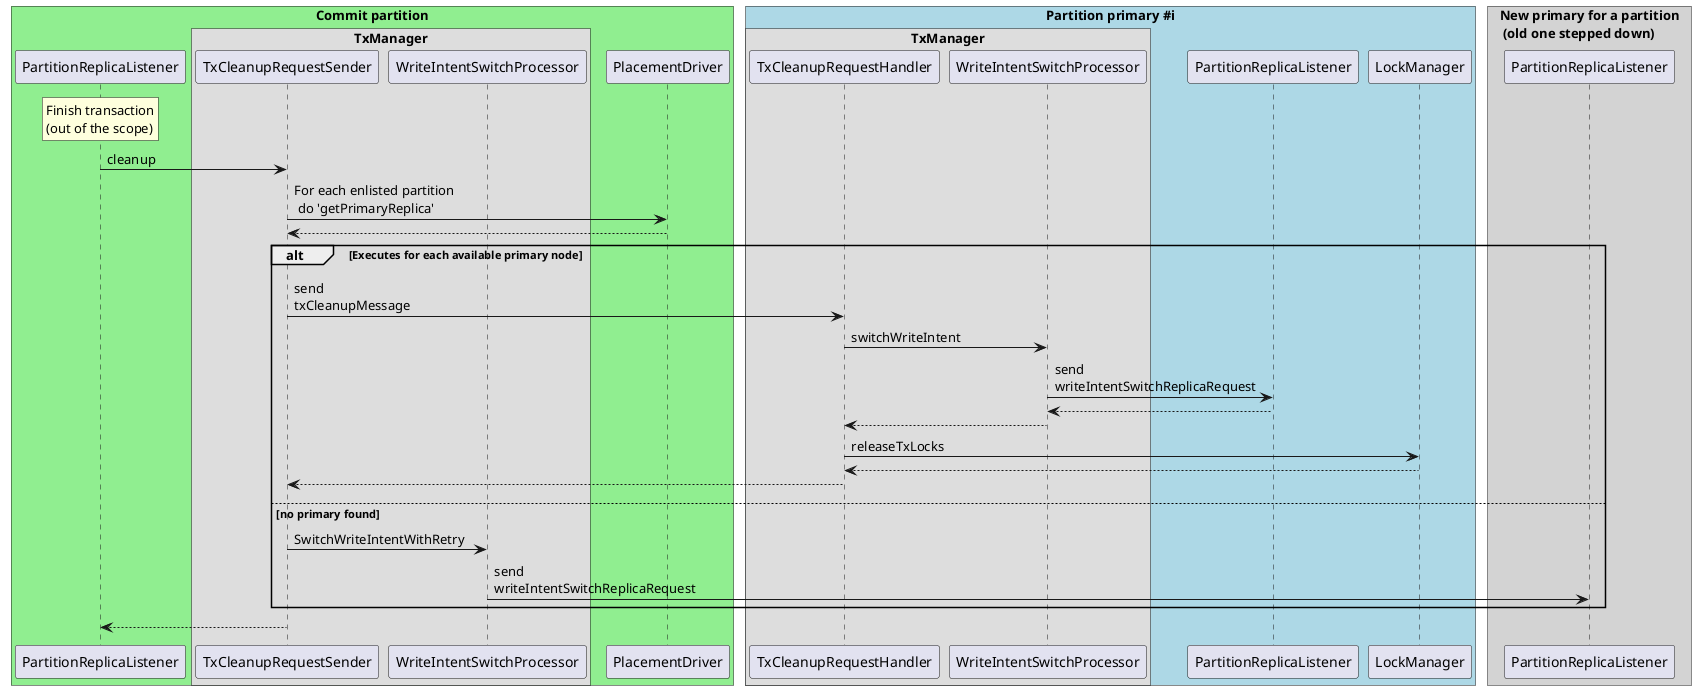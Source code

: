 @startuml

!pragma teoz true
box "Commit partition" #LightGreen
participant PartitionReplicaListener
box "TxManager"
participant TxCleanupRequestSender
participant WriteIntentSwitchProcessor as WISP1
end box
participant PlacementDriver

end box

box "Partition primary #i" #LightBlue
box "TxManager"
participant TxCleanupRequestHandler
participant WriteIntentSwitchProcessor as WISP2
end box
participant PartitionReplicaListener as PRL2
participant LockManager
end box

box "New primary for a partition\n (old one stepped down)" #LightGray
participant PartitionReplicaListener as PRL3
end box
rnote over PartitionReplicaListener
 Finish transaction
 (out of the scope)
endrnote
PartitionReplicaListener -> TxCleanupRequestSender: cleanup

TxCleanupRequestSender -> PlacementDriver: For each enlisted partition\n do 'getPrimaryReplica'
return

alt Executes for each available primary node

TxCleanupRequestSender -> TxCleanupRequestHandler: send \ntxCleanupMessage
TxCleanupRequestHandler -> WISP2: switchWriteIntent
WISP2 -> PRL2: send \nwriteIntentSwitchReplicaRequest
return
WISP2 --> TxCleanupRequestHandler
TxCleanupRequestHandler->LockManager: releaseTxLocks
return
TxCleanupRequestHandler --> TxCleanupRequestSender
else no primary found
TxCleanupRequestSender -> WISP1: SwitchWriteIntentWithRetry
WISP1 -> PRL3: send \nwriteIntentSwitchReplicaRequest
end
TxCleanupRequestSender --> PartitionReplicaListener
@enduml
